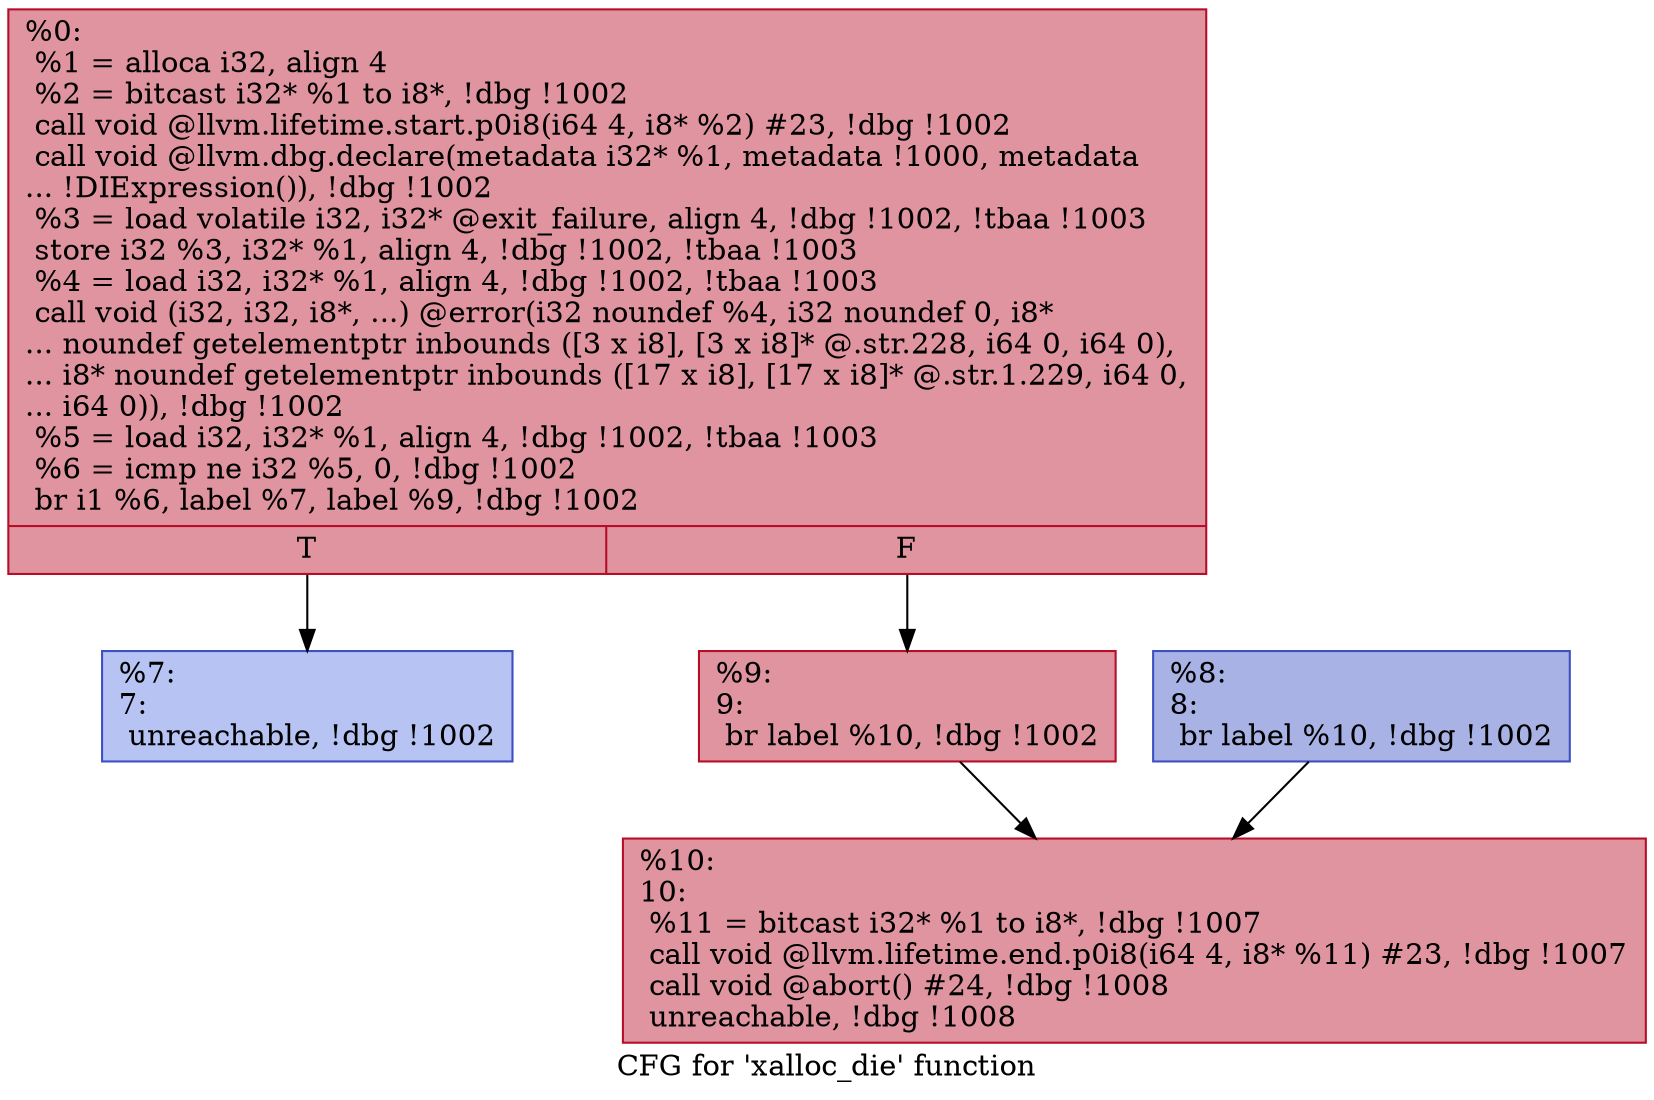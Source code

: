 digraph "CFG for 'xalloc_die' function" {
	label="CFG for 'xalloc_die' function";

	Node0x235c100 [shape=record,color="#b70d28ff", style=filled, fillcolor="#b70d2870",label="{%0:\l  %1 = alloca i32, align 4\l  %2 = bitcast i32* %1 to i8*, !dbg !1002\l  call void @llvm.lifetime.start.p0i8(i64 4, i8* %2) #23, !dbg !1002\l  call void @llvm.dbg.declare(metadata i32* %1, metadata !1000, metadata\l... !DIExpression()), !dbg !1002\l  %3 = load volatile i32, i32* @exit_failure, align 4, !dbg !1002, !tbaa !1003\l  store i32 %3, i32* %1, align 4, !dbg !1002, !tbaa !1003\l  %4 = load i32, i32* %1, align 4, !dbg !1002, !tbaa !1003\l  call void (i32, i32, i8*, ...) @error(i32 noundef %4, i32 noundef 0, i8*\l... noundef getelementptr inbounds ([3 x i8], [3 x i8]* @.str.228, i64 0, i64 0),\l... i8* noundef getelementptr inbounds ([17 x i8], [17 x i8]* @.str.1.229, i64 0,\l... i64 0)), !dbg !1002\l  %5 = load i32, i32* %1, align 4, !dbg !1002, !tbaa !1003\l  %6 = icmp ne i32 %5, 0, !dbg !1002\l  br i1 %6, label %7, label %9, !dbg !1002\l|{<s0>T|<s1>F}}"];
	Node0x235c100:s0 -> Node0x235c9f0;
	Node0x235c100:s1 -> Node0x235ca90;
	Node0x235c9f0 [shape=record,color="#3d50c3ff", style=filled, fillcolor="#5977e370",label="{%7:\l7:                                                \l  unreachable, !dbg !1002\l}"];
	Node0x235ca40 [shape=record,color="#3d50c3ff", style=filled, fillcolor="#3d50c370",label="{%8:\l8:                                                \l  br label %10, !dbg !1002\l}"];
	Node0x235ca40 -> Node0x235cae0;
	Node0x235ca90 [shape=record,color="#b70d28ff", style=filled, fillcolor="#b70d2870",label="{%9:\l9:                                                \l  br label %10, !dbg !1002\l}"];
	Node0x235ca90 -> Node0x235cae0;
	Node0x235cae0 [shape=record,color="#b70d28ff", style=filled, fillcolor="#b70d2870",label="{%10:\l10:                                               \l  %11 = bitcast i32* %1 to i8*, !dbg !1007\l  call void @llvm.lifetime.end.p0i8(i64 4, i8* %11) #23, !dbg !1007\l  call void @abort() #24, !dbg !1008\l  unreachable, !dbg !1008\l}"];
}
